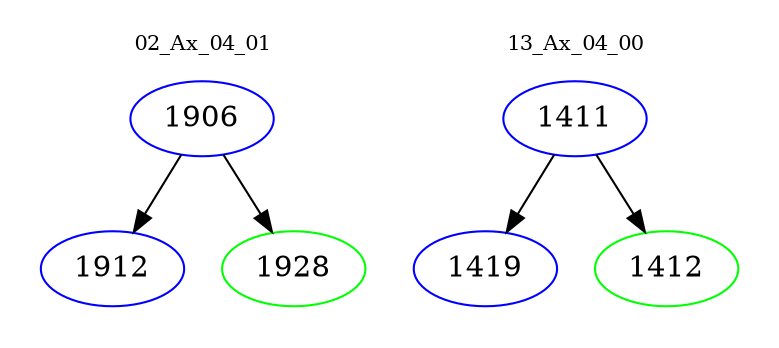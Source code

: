 digraph{
subgraph cluster_0 {
color = white
label = "02_Ax_04_01";
fontsize=10;
T0_1906 [label="1906", color="blue"]
T0_1906 -> T0_1912 [color="black"]
T0_1912 [label="1912", color="blue"]
T0_1906 -> T0_1928 [color="black"]
T0_1928 [label="1928", color="green"]
}
subgraph cluster_1 {
color = white
label = "13_Ax_04_00";
fontsize=10;
T1_1411 [label="1411", color="blue"]
T1_1411 -> T1_1419 [color="black"]
T1_1419 [label="1419", color="blue"]
T1_1411 -> T1_1412 [color="black"]
T1_1412 [label="1412", color="green"]
}
}
